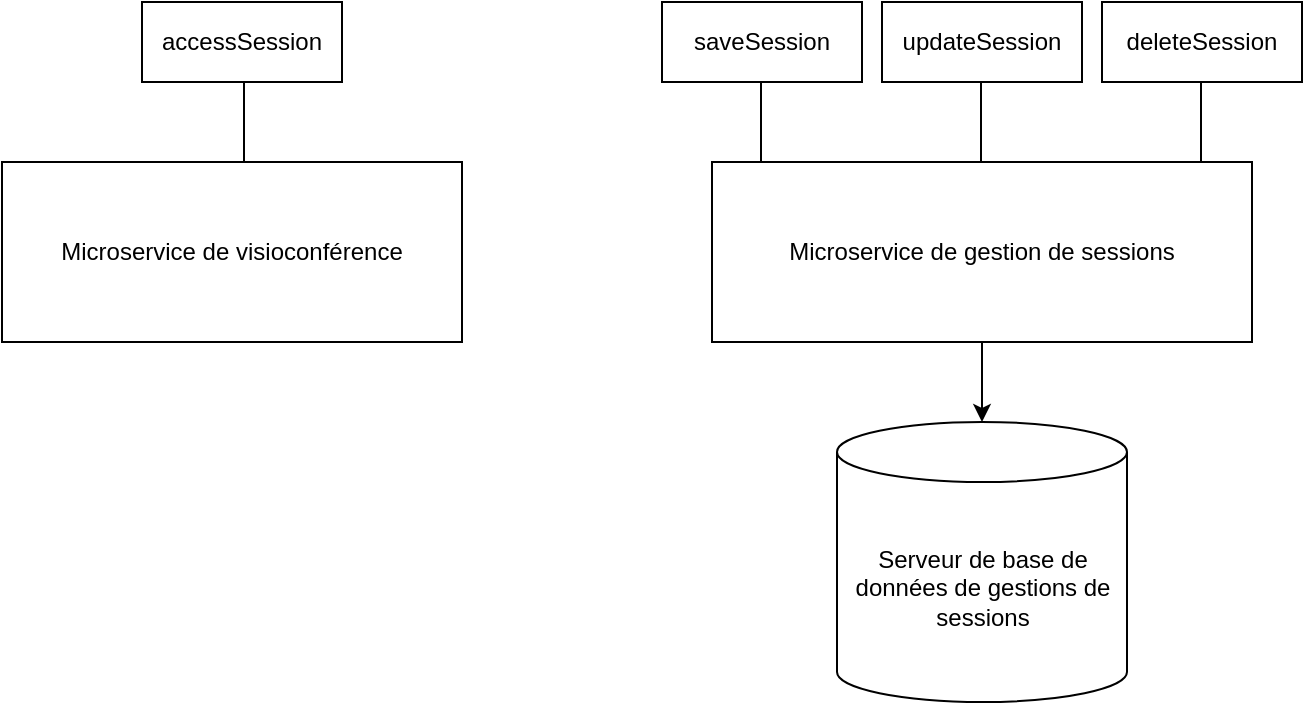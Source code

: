 <mxfile version="17.5.0" type="github">
  <diagram id="cRJMM40CJe79zqzZw_mR" name="Page-1">
    <mxGraphModel dx="1422" dy="681" grid="1" gridSize="10" guides="1" tooltips="1" connect="1" arrows="1" fold="1" page="1" pageScale="1" pageWidth="827" pageHeight="1169" math="0" shadow="0">
      <root>
        <mxCell id="0" />
        <mxCell id="1" parent="0" />
        <mxCell id="CNSOVZ5Ffk4rTk_nyZbC-1" value="Microservice de visioconférence" style="rounded=0;whiteSpace=wrap;html=1;" vertex="1" parent="1">
          <mxGeometry x="120" y="320" width="230" height="90" as="geometry" />
        </mxCell>
        <mxCell id="CNSOVZ5Ffk4rTk_nyZbC-2" value="Microservice de gestion de sessions" style="rounded=0;whiteSpace=wrap;html=1;" vertex="1" parent="1">
          <mxGeometry x="475" y="320" width="270" height="90" as="geometry" />
        </mxCell>
        <mxCell id="CNSOVZ5Ffk4rTk_nyZbC-3" value="Serveur de base de données de gestions de sessions" style="shape=cylinder3;whiteSpace=wrap;html=1;boundedLbl=1;backgroundOutline=1;size=15;" vertex="1" parent="1">
          <mxGeometry x="537.5" y="450" width="145" height="140" as="geometry" />
        </mxCell>
        <mxCell id="CNSOVZ5Ffk4rTk_nyZbC-4" value="" style="endArrow=classic;html=1;rounded=0;entryX=0.5;entryY=0;entryDx=0;entryDy=0;entryPerimeter=0;exitX=0.5;exitY=1;exitDx=0;exitDy=0;" edge="1" parent="1" source="CNSOVZ5Ffk4rTk_nyZbC-2" target="CNSOVZ5Ffk4rTk_nyZbC-3">
          <mxGeometry width="50" height="50" relative="1" as="geometry">
            <mxPoint x="380" y="530" as="sourcePoint" />
            <mxPoint x="430" y="480" as="targetPoint" />
          </mxGeometry>
        </mxCell>
        <mxCell id="CNSOVZ5Ffk4rTk_nyZbC-7" value="" style="endArrow=none;html=1;rounded=0;exitX=0.25;exitY=0;exitDx=0;exitDy=0;" edge="1" parent="1">
          <mxGeometry width="50" height="50" relative="1" as="geometry">
            <mxPoint x="241" y="320" as="sourcePoint" />
            <mxPoint x="241" y="280" as="targetPoint" />
          </mxGeometry>
        </mxCell>
        <mxCell id="CNSOVZ5Ffk4rTk_nyZbC-9" value="accessSession" style="whiteSpace=wrap;html=1;align=center;" vertex="1" parent="1">
          <mxGeometry x="190" y="240" width="100" height="40" as="geometry" />
        </mxCell>
        <mxCell id="CNSOVZ5Ffk4rTk_nyZbC-11" value="" style="endArrow=none;html=1;rounded=0;exitX=0.25;exitY=0;exitDx=0;exitDy=0;" edge="1" parent="1">
          <mxGeometry width="50" height="50" relative="1" as="geometry">
            <mxPoint x="609.5" y="320" as="sourcePoint" />
            <mxPoint x="609.5" y="280" as="targetPoint" />
          </mxGeometry>
        </mxCell>
        <mxCell id="CNSOVZ5Ffk4rTk_nyZbC-12" value="updateSession" style="whiteSpace=wrap;html=1;align=center;" vertex="1" parent="1">
          <mxGeometry x="560" y="240" width="100" height="40" as="geometry" />
        </mxCell>
        <mxCell id="CNSOVZ5Ffk4rTk_nyZbC-14" value="" style="endArrow=none;html=1;rounded=0;exitX=0.25;exitY=0;exitDx=0;exitDy=0;" edge="1" parent="1">
          <mxGeometry width="50" height="50" relative="1" as="geometry">
            <mxPoint x="719.5" y="320" as="sourcePoint" />
            <mxPoint x="719.5" y="280" as="targetPoint" />
          </mxGeometry>
        </mxCell>
        <mxCell id="CNSOVZ5Ffk4rTk_nyZbC-15" value="deleteSession" style="whiteSpace=wrap;html=1;align=center;" vertex="1" parent="1">
          <mxGeometry x="670" y="240" width="100" height="40" as="geometry" />
        </mxCell>
        <mxCell id="CNSOVZ5Ffk4rTk_nyZbC-17" value="" style="endArrow=none;html=1;rounded=0;exitX=0.25;exitY=0;exitDx=0;exitDy=0;" edge="1" parent="1">
          <mxGeometry width="50" height="50" relative="1" as="geometry">
            <mxPoint x="499.5" y="320" as="sourcePoint" />
            <mxPoint x="499.5" y="280" as="targetPoint" />
          </mxGeometry>
        </mxCell>
        <mxCell id="CNSOVZ5Ffk4rTk_nyZbC-18" value="saveSession" style="whiteSpace=wrap;html=1;align=center;" vertex="1" parent="1">
          <mxGeometry x="450" y="240" width="100" height="40" as="geometry" />
        </mxCell>
      </root>
    </mxGraphModel>
  </diagram>
</mxfile>
